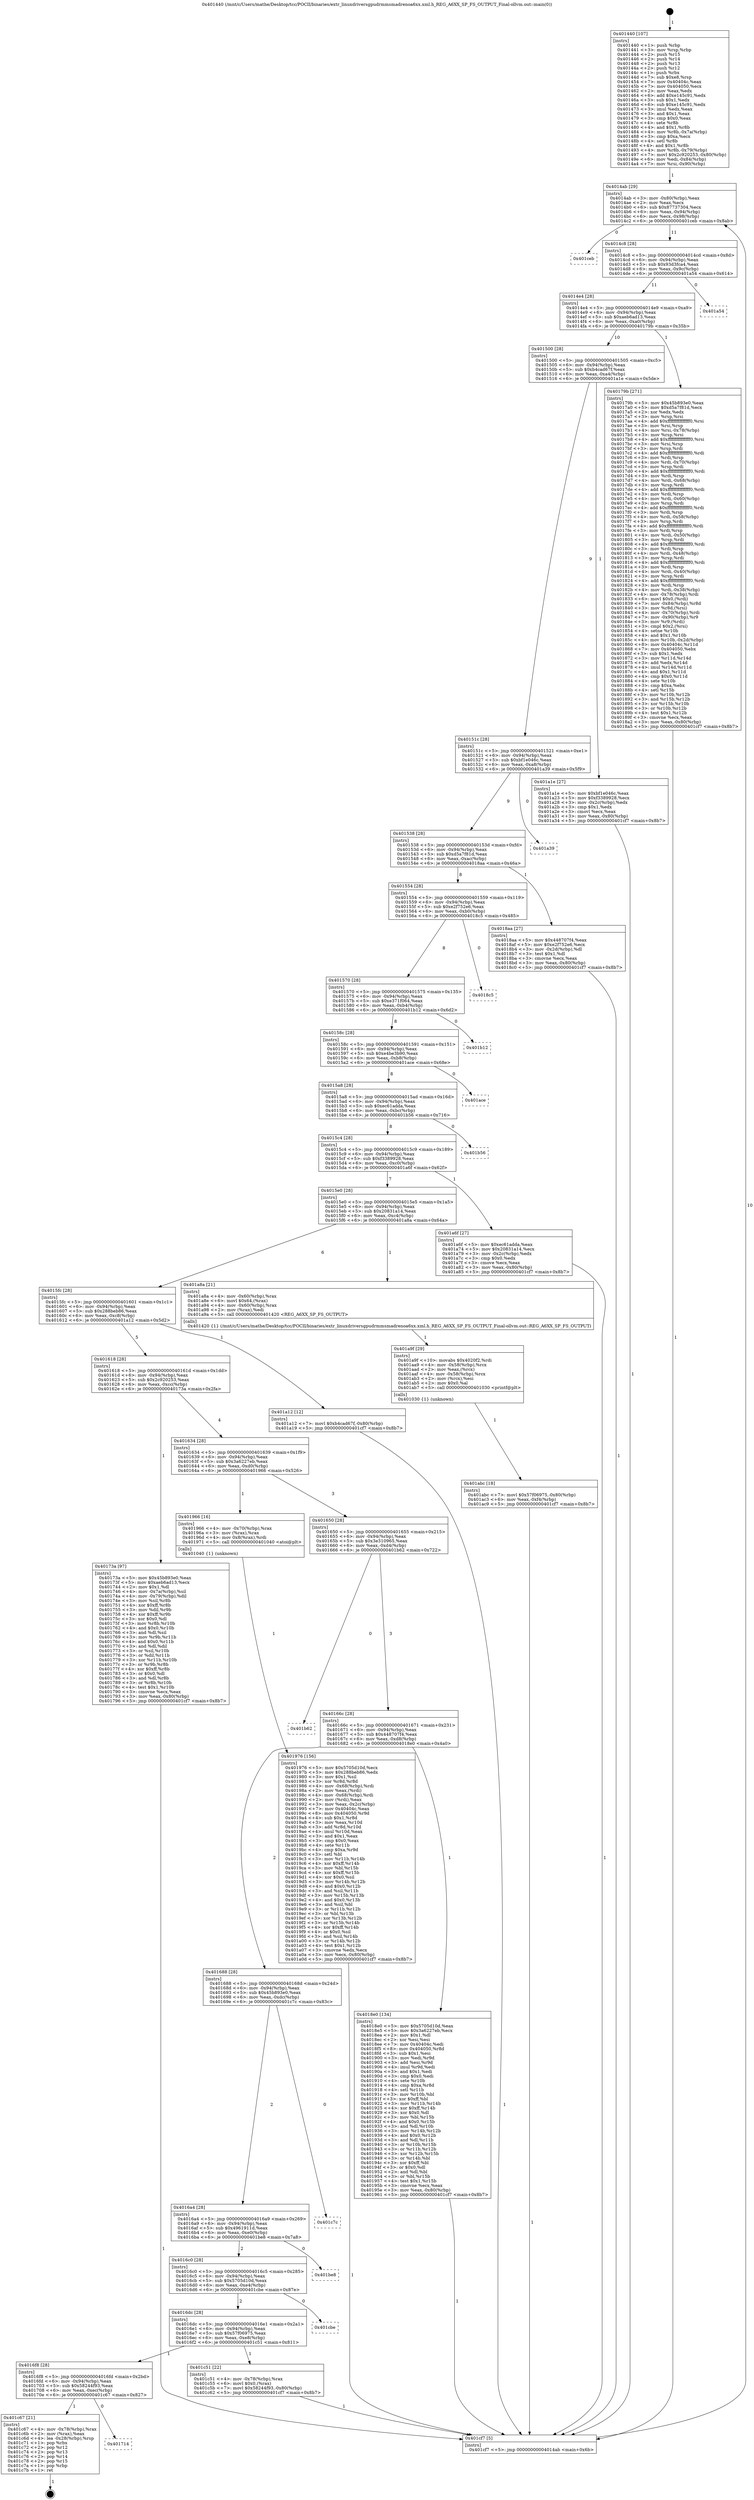 digraph "0x401440" {
  label = "0x401440 (/mnt/c/Users/mathe/Desktop/tcc/POCII/binaries/extr_linuxdriversgpudrmmsmadrenoa6xx.xml.h_REG_A6XX_SP_FS_OUTPUT_Final-ollvm.out::main(0))"
  labelloc = "t"
  node[shape=record]

  Entry [label="",width=0.3,height=0.3,shape=circle,fillcolor=black,style=filled]
  "0x4014ab" [label="{
     0x4014ab [29]\l
     | [instrs]\l
     &nbsp;&nbsp;0x4014ab \<+3\>: mov -0x80(%rbp),%eax\l
     &nbsp;&nbsp;0x4014ae \<+2\>: mov %eax,%ecx\l
     &nbsp;&nbsp;0x4014b0 \<+6\>: sub $0x87737304,%ecx\l
     &nbsp;&nbsp;0x4014b6 \<+6\>: mov %eax,-0x94(%rbp)\l
     &nbsp;&nbsp;0x4014bc \<+6\>: mov %ecx,-0x98(%rbp)\l
     &nbsp;&nbsp;0x4014c2 \<+6\>: je 0000000000401ceb \<main+0x8ab\>\l
  }"]
  "0x401ceb" [label="{
     0x401ceb\l
  }", style=dashed]
  "0x4014c8" [label="{
     0x4014c8 [28]\l
     | [instrs]\l
     &nbsp;&nbsp;0x4014c8 \<+5\>: jmp 00000000004014cd \<main+0x8d\>\l
     &nbsp;&nbsp;0x4014cd \<+6\>: mov -0x94(%rbp),%eax\l
     &nbsp;&nbsp;0x4014d3 \<+5\>: sub $0x93d3fca4,%eax\l
     &nbsp;&nbsp;0x4014d8 \<+6\>: mov %eax,-0x9c(%rbp)\l
     &nbsp;&nbsp;0x4014de \<+6\>: je 0000000000401a54 \<main+0x614\>\l
  }"]
  Exit [label="",width=0.3,height=0.3,shape=circle,fillcolor=black,style=filled,peripheries=2]
  "0x401a54" [label="{
     0x401a54\l
  }", style=dashed]
  "0x4014e4" [label="{
     0x4014e4 [28]\l
     | [instrs]\l
     &nbsp;&nbsp;0x4014e4 \<+5\>: jmp 00000000004014e9 \<main+0xa9\>\l
     &nbsp;&nbsp;0x4014e9 \<+6\>: mov -0x94(%rbp),%eax\l
     &nbsp;&nbsp;0x4014ef \<+5\>: sub $0xaeb6ad13,%eax\l
     &nbsp;&nbsp;0x4014f4 \<+6\>: mov %eax,-0xa0(%rbp)\l
     &nbsp;&nbsp;0x4014fa \<+6\>: je 000000000040179b \<main+0x35b\>\l
  }"]
  "0x401714" [label="{
     0x401714\l
  }", style=dashed]
  "0x40179b" [label="{
     0x40179b [271]\l
     | [instrs]\l
     &nbsp;&nbsp;0x40179b \<+5\>: mov $0x45b893e0,%eax\l
     &nbsp;&nbsp;0x4017a0 \<+5\>: mov $0xd5a7f81d,%ecx\l
     &nbsp;&nbsp;0x4017a5 \<+2\>: xor %edx,%edx\l
     &nbsp;&nbsp;0x4017a7 \<+3\>: mov %rsp,%rsi\l
     &nbsp;&nbsp;0x4017aa \<+4\>: add $0xfffffffffffffff0,%rsi\l
     &nbsp;&nbsp;0x4017ae \<+3\>: mov %rsi,%rsp\l
     &nbsp;&nbsp;0x4017b1 \<+4\>: mov %rsi,-0x78(%rbp)\l
     &nbsp;&nbsp;0x4017b5 \<+3\>: mov %rsp,%rsi\l
     &nbsp;&nbsp;0x4017b8 \<+4\>: add $0xfffffffffffffff0,%rsi\l
     &nbsp;&nbsp;0x4017bc \<+3\>: mov %rsi,%rsp\l
     &nbsp;&nbsp;0x4017bf \<+3\>: mov %rsp,%rdi\l
     &nbsp;&nbsp;0x4017c2 \<+4\>: add $0xfffffffffffffff0,%rdi\l
     &nbsp;&nbsp;0x4017c6 \<+3\>: mov %rdi,%rsp\l
     &nbsp;&nbsp;0x4017c9 \<+4\>: mov %rdi,-0x70(%rbp)\l
     &nbsp;&nbsp;0x4017cd \<+3\>: mov %rsp,%rdi\l
     &nbsp;&nbsp;0x4017d0 \<+4\>: add $0xfffffffffffffff0,%rdi\l
     &nbsp;&nbsp;0x4017d4 \<+3\>: mov %rdi,%rsp\l
     &nbsp;&nbsp;0x4017d7 \<+4\>: mov %rdi,-0x68(%rbp)\l
     &nbsp;&nbsp;0x4017db \<+3\>: mov %rsp,%rdi\l
     &nbsp;&nbsp;0x4017de \<+4\>: add $0xfffffffffffffff0,%rdi\l
     &nbsp;&nbsp;0x4017e2 \<+3\>: mov %rdi,%rsp\l
     &nbsp;&nbsp;0x4017e5 \<+4\>: mov %rdi,-0x60(%rbp)\l
     &nbsp;&nbsp;0x4017e9 \<+3\>: mov %rsp,%rdi\l
     &nbsp;&nbsp;0x4017ec \<+4\>: add $0xfffffffffffffff0,%rdi\l
     &nbsp;&nbsp;0x4017f0 \<+3\>: mov %rdi,%rsp\l
     &nbsp;&nbsp;0x4017f3 \<+4\>: mov %rdi,-0x58(%rbp)\l
     &nbsp;&nbsp;0x4017f7 \<+3\>: mov %rsp,%rdi\l
     &nbsp;&nbsp;0x4017fa \<+4\>: add $0xfffffffffffffff0,%rdi\l
     &nbsp;&nbsp;0x4017fe \<+3\>: mov %rdi,%rsp\l
     &nbsp;&nbsp;0x401801 \<+4\>: mov %rdi,-0x50(%rbp)\l
     &nbsp;&nbsp;0x401805 \<+3\>: mov %rsp,%rdi\l
     &nbsp;&nbsp;0x401808 \<+4\>: add $0xfffffffffffffff0,%rdi\l
     &nbsp;&nbsp;0x40180c \<+3\>: mov %rdi,%rsp\l
     &nbsp;&nbsp;0x40180f \<+4\>: mov %rdi,-0x48(%rbp)\l
     &nbsp;&nbsp;0x401813 \<+3\>: mov %rsp,%rdi\l
     &nbsp;&nbsp;0x401816 \<+4\>: add $0xfffffffffffffff0,%rdi\l
     &nbsp;&nbsp;0x40181a \<+3\>: mov %rdi,%rsp\l
     &nbsp;&nbsp;0x40181d \<+4\>: mov %rdi,-0x40(%rbp)\l
     &nbsp;&nbsp;0x401821 \<+3\>: mov %rsp,%rdi\l
     &nbsp;&nbsp;0x401824 \<+4\>: add $0xfffffffffffffff0,%rdi\l
     &nbsp;&nbsp;0x401828 \<+3\>: mov %rdi,%rsp\l
     &nbsp;&nbsp;0x40182b \<+4\>: mov %rdi,-0x38(%rbp)\l
     &nbsp;&nbsp;0x40182f \<+4\>: mov -0x78(%rbp),%rdi\l
     &nbsp;&nbsp;0x401833 \<+6\>: movl $0x0,(%rdi)\l
     &nbsp;&nbsp;0x401839 \<+7\>: mov -0x84(%rbp),%r8d\l
     &nbsp;&nbsp;0x401840 \<+3\>: mov %r8d,(%rsi)\l
     &nbsp;&nbsp;0x401843 \<+4\>: mov -0x70(%rbp),%rdi\l
     &nbsp;&nbsp;0x401847 \<+7\>: mov -0x90(%rbp),%r9\l
     &nbsp;&nbsp;0x40184e \<+3\>: mov %r9,(%rdi)\l
     &nbsp;&nbsp;0x401851 \<+3\>: cmpl $0x2,(%rsi)\l
     &nbsp;&nbsp;0x401854 \<+4\>: setne %r10b\l
     &nbsp;&nbsp;0x401858 \<+4\>: and $0x1,%r10b\l
     &nbsp;&nbsp;0x40185c \<+4\>: mov %r10b,-0x2d(%rbp)\l
     &nbsp;&nbsp;0x401860 \<+8\>: mov 0x40404c,%r11d\l
     &nbsp;&nbsp;0x401868 \<+7\>: mov 0x404050,%ebx\l
     &nbsp;&nbsp;0x40186f \<+3\>: sub $0x1,%edx\l
     &nbsp;&nbsp;0x401872 \<+3\>: mov %r11d,%r14d\l
     &nbsp;&nbsp;0x401875 \<+3\>: add %edx,%r14d\l
     &nbsp;&nbsp;0x401878 \<+4\>: imul %r14d,%r11d\l
     &nbsp;&nbsp;0x40187c \<+4\>: and $0x1,%r11d\l
     &nbsp;&nbsp;0x401880 \<+4\>: cmp $0x0,%r11d\l
     &nbsp;&nbsp;0x401884 \<+4\>: sete %r10b\l
     &nbsp;&nbsp;0x401888 \<+3\>: cmp $0xa,%ebx\l
     &nbsp;&nbsp;0x40188b \<+4\>: setl %r15b\l
     &nbsp;&nbsp;0x40188f \<+3\>: mov %r10b,%r12b\l
     &nbsp;&nbsp;0x401892 \<+3\>: and %r15b,%r12b\l
     &nbsp;&nbsp;0x401895 \<+3\>: xor %r15b,%r10b\l
     &nbsp;&nbsp;0x401898 \<+3\>: or %r10b,%r12b\l
     &nbsp;&nbsp;0x40189b \<+4\>: test $0x1,%r12b\l
     &nbsp;&nbsp;0x40189f \<+3\>: cmovne %ecx,%eax\l
     &nbsp;&nbsp;0x4018a2 \<+3\>: mov %eax,-0x80(%rbp)\l
     &nbsp;&nbsp;0x4018a5 \<+5\>: jmp 0000000000401cf7 \<main+0x8b7\>\l
  }"]
  "0x401500" [label="{
     0x401500 [28]\l
     | [instrs]\l
     &nbsp;&nbsp;0x401500 \<+5\>: jmp 0000000000401505 \<main+0xc5\>\l
     &nbsp;&nbsp;0x401505 \<+6\>: mov -0x94(%rbp),%eax\l
     &nbsp;&nbsp;0x40150b \<+5\>: sub $0xb4cad67f,%eax\l
     &nbsp;&nbsp;0x401510 \<+6\>: mov %eax,-0xa4(%rbp)\l
     &nbsp;&nbsp;0x401516 \<+6\>: je 0000000000401a1e \<main+0x5de\>\l
  }"]
  "0x401c67" [label="{
     0x401c67 [21]\l
     | [instrs]\l
     &nbsp;&nbsp;0x401c67 \<+4\>: mov -0x78(%rbp),%rax\l
     &nbsp;&nbsp;0x401c6b \<+2\>: mov (%rax),%eax\l
     &nbsp;&nbsp;0x401c6d \<+4\>: lea -0x28(%rbp),%rsp\l
     &nbsp;&nbsp;0x401c71 \<+1\>: pop %rbx\l
     &nbsp;&nbsp;0x401c72 \<+2\>: pop %r12\l
     &nbsp;&nbsp;0x401c74 \<+2\>: pop %r13\l
     &nbsp;&nbsp;0x401c76 \<+2\>: pop %r14\l
     &nbsp;&nbsp;0x401c78 \<+2\>: pop %r15\l
     &nbsp;&nbsp;0x401c7a \<+1\>: pop %rbp\l
     &nbsp;&nbsp;0x401c7b \<+1\>: ret\l
  }"]
  "0x401a1e" [label="{
     0x401a1e [27]\l
     | [instrs]\l
     &nbsp;&nbsp;0x401a1e \<+5\>: mov $0xbf1e046c,%eax\l
     &nbsp;&nbsp;0x401a23 \<+5\>: mov $0xf3389928,%ecx\l
     &nbsp;&nbsp;0x401a28 \<+3\>: mov -0x2c(%rbp),%edx\l
     &nbsp;&nbsp;0x401a2b \<+3\>: cmp $0x1,%edx\l
     &nbsp;&nbsp;0x401a2e \<+3\>: cmovl %ecx,%eax\l
     &nbsp;&nbsp;0x401a31 \<+3\>: mov %eax,-0x80(%rbp)\l
     &nbsp;&nbsp;0x401a34 \<+5\>: jmp 0000000000401cf7 \<main+0x8b7\>\l
  }"]
  "0x40151c" [label="{
     0x40151c [28]\l
     | [instrs]\l
     &nbsp;&nbsp;0x40151c \<+5\>: jmp 0000000000401521 \<main+0xe1\>\l
     &nbsp;&nbsp;0x401521 \<+6\>: mov -0x94(%rbp),%eax\l
     &nbsp;&nbsp;0x401527 \<+5\>: sub $0xbf1e046c,%eax\l
     &nbsp;&nbsp;0x40152c \<+6\>: mov %eax,-0xa8(%rbp)\l
     &nbsp;&nbsp;0x401532 \<+6\>: je 0000000000401a39 \<main+0x5f9\>\l
  }"]
  "0x4016f8" [label="{
     0x4016f8 [28]\l
     | [instrs]\l
     &nbsp;&nbsp;0x4016f8 \<+5\>: jmp 00000000004016fd \<main+0x2bd\>\l
     &nbsp;&nbsp;0x4016fd \<+6\>: mov -0x94(%rbp),%eax\l
     &nbsp;&nbsp;0x401703 \<+5\>: sub $0x58244f93,%eax\l
     &nbsp;&nbsp;0x401708 \<+6\>: mov %eax,-0xec(%rbp)\l
     &nbsp;&nbsp;0x40170e \<+6\>: je 0000000000401c67 \<main+0x827\>\l
  }"]
  "0x401a39" [label="{
     0x401a39\l
  }", style=dashed]
  "0x401538" [label="{
     0x401538 [28]\l
     | [instrs]\l
     &nbsp;&nbsp;0x401538 \<+5\>: jmp 000000000040153d \<main+0xfd\>\l
     &nbsp;&nbsp;0x40153d \<+6\>: mov -0x94(%rbp),%eax\l
     &nbsp;&nbsp;0x401543 \<+5\>: sub $0xd5a7f81d,%eax\l
     &nbsp;&nbsp;0x401548 \<+6\>: mov %eax,-0xac(%rbp)\l
     &nbsp;&nbsp;0x40154e \<+6\>: je 00000000004018aa \<main+0x46a\>\l
  }"]
  "0x401c51" [label="{
     0x401c51 [22]\l
     | [instrs]\l
     &nbsp;&nbsp;0x401c51 \<+4\>: mov -0x78(%rbp),%rax\l
     &nbsp;&nbsp;0x401c55 \<+6\>: movl $0x0,(%rax)\l
     &nbsp;&nbsp;0x401c5b \<+7\>: movl $0x58244f93,-0x80(%rbp)\l
     &nbsp;&nbsp;0x401c62 \<+5\>: jmp 0000000000401cf7 \<main+0x8b7\>\l
  }"]
  "0x4018aa" [label="{
     0x4018aa [27]\l
     | [instrs]\l
     &nbsp;&nbsp;0x4018aa \<+5\>: mov $0x448707f4,%eax\l
     &nbsp;&nbsp;0x4018af \<+5\>: mov $0xe2f752e6,%ecx\l
     &nbsp;&nbsp;0x4018b4 \<+3\>: mov -0x2d(%rbp),%dl\l
     &nbsp;&nbsp;0x4018b7 \<+3\>: test $0x1,%dl\l
     &nbsp;&nbsp;0x4018ba \<+3\>: cmovne %ecx,%eax\l
     &nbsp;&nbsp;0x4018bd \<+3\>: mov %eax,-0x80(%rbp)\l
     &nbsp;&nbsp;0x4018c0 \<+5\>: jmp 0000000000401cf7 \<main+0x8b7\>\l
  }"]
  "0x401554" [label="{
     0x401554 [28]\l
     | [instrs]\l
     &nbsp;&nbsp;0x401554 \<+5\>: jmp 0000000000401559 \<main+0x119\>\l
     &nbsp;&nbsp;0x401559 \<+6\>: mov -0x94(%rbp),%eax\l
     &nbsp;&nbsp;0x40155f \<+5\>: sub $0xe2f752e6,%eax\l
     &nbsp;&nbsp;0x401564 \<+6\>: mov %eax,-0xb0(%rbp)\l
     &nbsp;&nbsp;0x40156a \<+6\>: je 00000000004018c5 \<main+0x485\>\l
  }"]
  "0x4016dc" [label="{
     0x4016dc [28]\l
     | [instrs]\l
     &nbsp;&nbsp;0x4016dc \<+5\>: jmp 00000000004016e1 \<main+0x2a1\>\l
     &nbsp;&nbsp;0x4016e1 \<+6\>: mov -0x94(%rbp),%eax\l
     &nbsp;&nbsp;0x4016e7 \<+5\>: sub $0x57f06975,%eax\l
     &nbsp;&nbsp;0x4016ec \<+6\>: mov %eax,-0xe8(%rbp)\l
     &nbsp;&nbsp;0x4016f2 \<+6\>: je 0000000000401c51 \<main+0x811\>\l
  }"]
  "0x4018c5" [label="{
     0x4018c5\l
  }", style=dashed]
  "0x401570" [label="{
     0x401570 [28]\l
     | [instrs]\l
     &nbsp;&nbsp;0x401570 \<+5\>: jmp 0000000000401575 \<main+0x135\>\l
     &nbsp;&nbsp;0x401575 \<+6\>: mov -0x94(%rbp),%eax\l
     &nbsp;&nbsp;0x40157b \<+5\>: sub $0xe371f064,%eax\l
     &nbsp;&nbsp;0x401580 \<+6\>: mov %eax,-0xb4(%rbp)\l
     &nbsp;&nbsp;0x401586 \<+6\>: je 0000000000401b12 \<main+0x6d2\>\l
  }"]
  "0x401cbe" [label="{
     0x401cbe\l
  }", style=dashed]
  "0x401b12" [label="{
     0x401b12\l
  }", style=dashed]
  "0x40158c" [label="{
     0x40158c [28]\l
     | [instrs]\l
     &nbsp;&nbsp;0x40158c \<+5\>: jmp 0000000000401591 \<main+0x151\>\l
     &nbsp;&nbsp;0x401591 \<+6\>: mov -0x94(%rbp),%eax\l
     &nbsp;&nbsp;0x401597 \<+5\>: sub $0xe4be3b90,%eax\l
     &nbsp;&nbsp;0x40159c \<+6\>: mov %eax,-0xb8(%rbp)\l
     &nbsp;&nbsp;0x4015a2 \<+6\>: je 0000000000401ace \<main+0x68e\>\l
  }"]
  "0x4016c0" [label="{
     0x4016c0 [28]\l
     | [instrs]\l
     &nbsp;&nbsp;0x4016c0 \<+5\>: jmp 00000000004016c5 \<main+0x285\>\l
     &nbsp;&nbsp;0x4016c5 \<+6\>: mov -0x94(%rbp),%eax\l
     &nbsp;&nbsp;0x4016cb \<+5\>: sub $0x5705d10d,%eax\l
     &nbsp;&nbsp;0x4016d0 \<+6\>: mov %eax,-0xe4(%rbp)\l
     &nbsp;&nbsp;0x4016d6 \<+6\>: je 0000000000401cbe \<main+0x87e\>\l
  }"]
  "0x401ace" [label="{
     0x401ace\l
  }", style=dashed]
  "0x4015a8" [label="{
     0x4015a8 [28]\l
     | [instrs]\l
     &nbsp;&nbsp;0x4015a8 \<+5\>: jmp 00000000004015ad \<main+0x16d\>\l
     &nbsp;&nbsp;0x4015ad \<+6\>: mov -0x94(%rbp),%eax\l
     &nbsp;&nbsp;0x4015b3 \<+5\>: sub $0xec61adda,%eax\l
     &nbsp;&nbsp;0x4015b8 \<+6\>: mov %eax,-0xbc(%rbp)\l
     &nbsp;&nbsp;0x4015be \<+6\>: je 0000000000401b56 \<main+0x716\>\l
  }"]
  "0x401be8" [label="{
     0x401be8\l
  }", style=dashed]
  "0x401b56" [label="{
     0x401b56\l
  }", style=dashed]
  "0x4015c4" [label="{
     0x4015c4 [28]\l
     | [instrs]\l
     &nbsp;&nbsp;0x4015c4 \<+5\>: jmp 00000000004015c9 \<main+0x189\>\l
     &nbsp;&nbsp;0x4015c9 \<+6\>: mov -0x94(%rbp),%eax\l
     &nbsp;&nbsp;0x4015cf \<+5\>: sub $0xf3389928,%eax\l
     &nbsp;&nbsp;0x4015d4 \<+6\>: mov %eax,-0xc0(%rbp)\l
     &nbsp;&nbsp;0x4015da \<+6\>: je 0000000000401a6f \<main+0x62f\>\l
  }"]
  "0x4016a4" [label="{
     0x4016a4 [28]\l
     | [instrs]\l
     &nbsp;&nbsp;0x4016a4 \<+5\>: jmp 00000000004016a9 \<main+0x269\>\l
     &nbsp;&nbsp;0x4016a9 \<+6\>: mov -0x94(%rbp),%eax\l
     &nbsp;&nbsp;0x4016af \<+5\>: sub $0x4961911d,%eax\l
     &nbsp;&nbsp;0x4016b4 \<+6\>: mov %eax,-0xe0(%rbp)\l
     &nbsp;&nbsp;0x4016ba \<+6\>: je 0000000000401be8 \<main+0x7a8\>\l
  }"]
  "0x401a6f" [label="{
     0x401a6f [27]\l
     | [instrs]\l
     &nbsp;&nbsp;0x401a6f \<+5\>: mov $0xec61adda,%eax\l
     &nbsp;&nbsp;0x401a74 \<+5\>: mov $0x20831a14,%ecx\l
     &nbsp;&nbsp;0x401a79 \<+3\>: mov -0x2c(%rbp),%edx\l
     &nbsp;&nbsp;0x401a7c \<+3\>: cmp $0x0,%edx\l
     &nbsp;&nbsp;0x401a7f \<+3\>: cmove %ecx,%eax\l
     &nbsp;&nbsp;0x401a82 \<+3\>: mov %eax,-0x80(%rbp)\l
     &nbsp;&nbsp;0x401a85 \<+5\>: jmp 0000000000401cf7 \<main+0x8b7\>\l
  }"]
  "0x4015e0" [label="{
     0x4015e0 [28]\l
     | [instrs]\l
     &nbsp;&nbsp;0x4015e0 \<+5\>: jmp 00000000004015e5 \<main+0x1a5\>\l
     &nbsp;&nbsp;0x4015e5 \<+6\>: mov -0x94(%rbp),%eax\l
     &nbsp;&nbsp;0x4015eb \<+5\>: sub $0x20831a14,%eax\l
     &nbsp;&nbsp;0x4015f0 \<+6\>: mov %eax,-0xc4(%rbp)\l
     &nbsp;&nbsp;0x4015f6 \<+6\>: je 0000000000401a8a \<main+0x64a\>\l
  }"]
  "0x401c7c" [label="{
     0x401c7c\l
  }", style=dashed]
  "0x401a8a" [label="{
     0x401a8a [21]\l
     | [instrs]\l
     &nbsp;&nbsp;0x401a8a \<+4\>: mov -0x60(%rbp),%rax\l
     &nbsp;&nbsp;0x401a8e \<+6\>: movl $0x64,(%rax)\l
     &nbsp;&nbsp;0x401a94 \<+4\>: mov -0x60(%rbp),%rax\l
     &nbsp;&nbsp;0x401a98 \<+2\>: mov (%rax),%edi\l
     &nbsp;&nbsp;0x401a9a \<+5\>: call 0000000000401420 \<REG_A6XX_SP_FS_OUTPUT\>\l
     | [calls]\l
     &nbsp;&nbsp;0x401420 \{1\} (/mnt/c/Users/mathe/Desktop/tcc/POCII/binaries/extr_linuxdriversgpudrmmsmadrenoa6xx.xml.h_REG_A6XX_SP_FS_OUTPUT_Final-ollvm.out::REG_A6XX_SP_FS_OUTPUT)\l
  }"]
  "0x4015fc" [label="{
     0x4015fc [28]\l
     | [instrs]\l
     &nbsp;&nbsp;0x4015fc \<+5\>: jmp 0000000000401601 \<main+0x1c1\>\l
     &nbsp;&nbsp;0x401601 \<+6\>: mov -0x94(%rbp),%eax\l
     &nbsp;&nbsp;0x401607 \<+5\>: sub $0x288beb86,%eax\l
     &nbsp;&nbsp;0x40160c \<+6\>: mov %eax,-0xc8(%rbp)\l
     &nbsp;&nbsp;0x401612 \<+6\>: je 0000000000401a12 \<main+0x5d2\>\l
  }"]
  "0x401abc" [label="{
     0x401abc [18]\l
     | [instrs]\l
     &nbsp;&nbsp;0x401abc \<+7\>: movl $0x57f06975,-0x80(%rbp)\l
     &nbsp;&nbsp;0x401ac3 \<+6\>: mov %eax,-0xf4(%rbp)\l
     &nbsp;&nbsp;0x401ac9 \<+5\>: jmp 0000000000401cf7 \<main+0x8b7\>\l
  }"]
  "0x401a12" [label="{
     0x401a12 [12]\l
     | [instrs]\l
     &nbsp;&nbsp;0x401a12 \<+7\>: movl $0xb4cad67f,-0x80(%rbp)\l
     &nbsp;&nbsp;0x401a19 \<+5\>: jmp 0000000000401cf7 \<main+0x8b7\>\l
  }"]
  "0x401618" [label="{
     0x401618 [28]\l
     | [instrs]\l
     &nbsp;&nbsp;0x401618 \<+5\>: jmp 000000000040161d \<main+0x1dd\>\l
     &nbsp;&nbsp;0x40161d \<+6\>: mov -0x94(%rbp),%eax\l
     &nbsp;&nbsp;0x401623 \<+5\>: sub $0x2c920253,%eax\l
     &nbsp;&nbsp;0x401628 \<+6\>: mov %eax,-0xcc(%rbp)\l
     &nbsp;&nbsp;0x40162e \<+6\>: je 000000000040173a \<main+0x2fa\>\l
  }"]
  "0x401a9f" [label="{
     0x401a9f [29]\l
     | [instrs]\l
     &nbsp;&nbsp;0x401a9f \<+10\>: movabs $0x4020f2,%rdi\l
     &nbsp;&nbsp;0x401aa9 \<+4\>: mov -0x58(%rbp),%rcx\l
     &nbsp;&nbsp;0x401aad \<+2\>: mov %eax,(%rcx)\l
     &nbsp;&nbsp;0x401aaf \<+4\>: mov -0x58(%rbp),%rcx\l
     &nbsp;&nbsp;0x401ab3 \<+2\>: mov (%rcx),%esi\l
     &nbsp;&nbsp;0x401ab5 \<+2\>: mov $0x0,%al\l
     &nbsp;&nbsp;0x401ab7 \<+5\>: call 0000000000401030 \<printf@plt\>\l
     | [calls]\l
     &nbsp;&nbsp;0x401030 \{1\} (unknown)\l
  }"]
  "0x40173a" [label="{
     0x40173a [97]\l
     | [instrs]\l
     &nbsp;&nbsp;0x40173a \<+5\>: mov $0x45b893e0,%eax\l
     &nbsp;&nbsp;0x40173f \<+5\>: mov $0xaeb6ad13,%ecx\l
     &nbsp;&nbsp;0x401744 \<+2\>: mov $0x1,%dl\l
     &nbsp;&nbsp;0x401746 \<+4\>: mov -0x7a(%rbp),%sil\l
     &nbsp;&nbsp;0x40174a \<+4\>: mov -0x79(%rbp),%dil\l
     &nbsp;&nbsp;0x40174e \<+3\>: mov %sil,%r8b\l
     &nbsp;&nbsp;0x401751 \<+4\>: xor $0xff,%r8b\l
     &nbsp;&nbsp;0x401755 \<+3\>: mov %dil,%r9b\l
     &nbsp;&nbsp;0x401758 \<+4\>: xor $0xff,%r9b\l
     &nbsp;&nbsp;0x40175c \<+3\>: xor $0x0,%dl\l
     &nbsp;&nbsp;0x40175f \<+3\>: mov %r8b,%r10b\l
     &nbsp;&nbsp;0x401762 \<+4\>: and $0x0,%r10b\l
     &nbsp;&nbsp;0x401766 \<+3\>: and %dl,%sil\l
     &nbsp;&nbsp;0x401769 \<+3\>: mov %r9b,%r11b\l
     &nbsp;&nbsp;0x40176c \<+4\>: and $0x0,%r11b\l
     &nbsp;&nbsp;0x401770 \<+3\>: and %dl,%dil\l
     &nbsp;&nbsp;0x401773 \<+3\>: or %sil,%r10b\l
     &nbsp;&nbsp;0x401776 \<+3\>: or %dil,%r11b\l
     &nbsp;&nbsp;0x401779 \<+3\>: xor %r11b,%r10b\l
     &nbsp;&nbsp;0x40177c \<+3\>: or %r9b,%r8b\l
     &nbsp;&nbsp;0x40177f \<+4\>: xor $0xff,%r8b\l
     &nbsp;&nbsp;0x401783 \<+3\>: or $0x0,%dl\l
     &nbsp;&nbsp;0x401786 \<+3\>: and %dl,%r8b\l
     &nbsp;&nbsp;0x401789 \<+3\>: or %r8b,%r10b\l
     &nbsp;&nbsp;0x40178c \<+4\>: test $0x1,%r10b\l
     &nbsp;&nbsp;0x401790 \<+3\>: cmovne %ecx,%eax\l
     &nbsp;&nbsp;0x401793 \<+3\>: mov %eax,-0x80(%rbp)\l
     &nbsp;&nbsp;0x401796 \<+5\>: jmp 0000000000401cf7 \<main+0x8b7\>\l
  }"]
  "0x401634" [label="{
     0x401634 [28]\l
     | [instrs]\l
     &nbsp;&nbsp;0x401634 \<+5\>: jmp 0000000000401639 \<main+0x1f9\>\l
     &nbsp;&nbsp;0x401639 \<+6\>: mov -0x94(%rbp),%eax\l
     &nbsp;&nbsp;0x40163f \<+5\>: sub $0x3a6227eb,%eax\l
     &nbsp;&nbsp;0x401644 \<+6\>: mov %eax,-0xd0(%rbp)\l
     &nbsp;&nbsp;0x40164a \<+6\>: je 0000000000401966 \<main+0x526\>\l
  }"]
  "0x401cf7" [label="{
     0x401cf7 [5]\l
     | [instrs]\l
     &nbsp;&nbsp;0x401cf7 \<+5\>: jmp 00000000004014ab \<main+0x6b\>\l
  }"]
  "0x401440" [label="{
     0x401440 [107]\l
     | [instrs]\l
     &nbsp;&nbsp;0x401440 \<+1\>: push %rbp\l
     &nbsp;&nbsp;0x401441 \<+3\>: mov %rsp,%rbp\l
     &nbsp;&nbsp;0x401444 \<+2\>: push %r15\l
     &nbsp;&nbsp;0x401446 \<+2\>: push %r14\l
     &nbsp;&nbsp;0x401448 \<+2\>: push %r13\l
     &nbsp;&nbsp;0x40144a \<+2\>: push %r12\l
     &nbsp;&nbsp;0x40144c \<+1\>: push %rbx\l
     &nbsp;&nbsp;0x40144d \<+7\>: sub $0xe8,%rsp\l
     &nbsp;&nbsp;0x401454 \<+7\>: mov 0x40404c,%eax\l
     &nbsp;&nbsp;0x40145b \<+7\>: mov 0x404050,%ecx\l
     &nbsp;&nbsp;0x401462 \<+2\>: mov %eax,%edx\l
     &nbsp;&nbsp;0x401464 \<+6\>: add $0xe145c91,%edx\l
     &nbsp;&nbsp;0x40146a \<+3\>: sub $0x1,%edx\l
     &nbsp;&nbsp;0x40146d \<+6\>: sub $0xe145c91,%edx\l
     &nbsp;&nbsp;0x401473 \<+3\>: imul %edx,%eax\l
     &nbsp;&nbsp;0x401476 \<+3\>: and $0x1,%eax\l
     &nbsp;&nbsp;0x401479 \<+3\>: cmp $0x0,%eax\l
     &nbsp;&nbsp;0x40147c \<+4\>: sete %r8b\l
     &nbsp;&nbsp;0x401480 \<+4\>: and $0x1,%r8b\l
     &nbsp;&nbsp;0x401484 \<+4\>: mov %r8b,-0x7a(%rbp)\l
     &nbsp;&nbsp;0x401488 \<+3\>: cmp $0xa,%ecx\l
     &nbsp;&nbsp;0x40148b \<+4\>: setl %r8b\l
     &nbsp;&nbsp;0x40148f \<+4\>: and $0x1,%r8b\l
     &nbsp;&nbsp;0x401493 \<+4\>: mov %r8b,-0x79(%rbp)\l
     &nbsp;&nbsp;0x401497 \<+7\>: movl $0x2c920253,-0x80(%rbp)\l
     &nbsp;&nbsp;0x40149e \<+6\>: mov %edi,-0x84(%rbp)\l
     &nbsp;&nbsp;0x4014a4 \<+7\>: mov %rsi,-0x90(%rbp)\l
  }"]
  "0x401976" [label="{
     0x401976 [156]\l
     | [instrs]\l
     &nbsp;&nbsp;0x401976 \<+5\>: mov $0x5705d10d,%ecx\l
     &nbsp;&nbsp;0x40197b \<+5\>: mov $0x288beb86,%edx\l
     &nbsp;&nbsp;0x401980 \<+3\>: mov $0x1,%sil\l
     &nbsp;&nbsp;0x401983 \<+3\>: xor %r8d,%r8d\l
     &nbsp;&nbsp;0x401986 \<+4\>: mov -0x68(%rbp),%rdi\l
     &nbsp;&nbsp;0x40198a \<+2\>: mov %eax,(%rdi)\l
     &nbsp;&nbsp;0x40198c \<+4\>: mov -0x68(%rbp),%rdi\l
     &nbsp;&nbsp;0x401990 \<+2\>: mov (%rdi),%eax\l
     &nbsp;&nbsp;0x401992 \<+3\>: mov %eax,-0x2c(%rbp)\l
     &nbsp;&nbsp;0x401995 \<+7\>: mov 0x40404c,%eax\l
     &nbsp;&nbsp;0x40199c \<+8\>: mov 0x404050,%r9d\l
     &nbsp;&nbsp;0x4019a4 \<+4\>: sub $0x1,%r8d\l
     &nbsp;&nbsp;0x4019a8 \<+3\>: mov %eax,%r10d\l
     &nbsp;&nbsp;0x4019ab \<+3\>: add %r8d,%r10d\l
     &nbsp;&nbsp;0x4019ae \<+4\>: imul %r10d,%eax\l
     &nbsp;&nbsp;0x4019b2 \<+3\>: and $0x1,%eax\l
     &nbsp;&nbsp;0x4019b5 \<+3\>: cmp $0x0,%eax\l
     &nbsp;&nbsp;0x4019b8 \<+4\>: sete %r11b\l
     &nbsp;&nbsp;0x4019bc \<+4\>: cmp $0xa,%r9d\l
     &nbsp;&nbsp;0x4019c0 \<+3\>: setl %bl\l
     &nbsp;&nbsp;0x4019c3 \<+3\>: mov %r11b,%r14b\l
     &nbsp;&nbsp;0x4019c6 \<+4\>: xor $0xff,%r14b\l
     &nbsp;&nbsp;0x4019ca \<+3\>: mov %bl,%r15b\l
     &nbsp;&nbsp;0x4019cd \<+4\>: xor $0xff,%r15b\l
     &nbsp;&nbsp;0x4019d1 \<+4\>: xor $0x0,%sil\l
     &nbsp;&nbsp;0x4019d5 \<+3\>: mov %r14b,%r12b\l
     &nbsp;&nbsp;0x4019d8 \<+4\>: and $0x0,%r12b\l
     &nbsp;&nbsp;0x4019dc \<+3\>: and %sil,%r11b\l
     &nbsp;&nbsp;0x4019df \<+3\>: mov %r15b,%r13b\l
     &nbsp;&nbsp;0x4019e2 \<+4\>: and $0x0,%r13b\l
     &nbsp;&nbsp;0x4019e6 \<+3\>: and %sil,%bl\l
     &nbsp;&nbsp;0x4019e9 \<+3\>: or %r11b,%r12b\l
     &nbsp;&nbsp;0x4019ec \<+3\>: or %bl,%r13b\l
     &nbsp;&nbsp;0x4019ef \<+3\>: xor %r13b,%r12b\l
     &nbsp;&nbsp;0x4019f2 \<+3\>: or %r15b,%r14b\l
     &nbsp;&nbsp;0x4019f5 \<+4\>: xor $0xff,%r14b\l
     &nbsp;&nbsp;0x4019f9 \<+4\>: or $0x0,%sil\l
     &nbsp;&nbsp;0x4019fd \<+3\>: and %sil,%r14b\l
     &nbsp;&nbsp;0x401a00 \<+3\>: or %r14b,%r12b\l
     &nbsp;&nbsp;0x401a03 \<+4\>: test $0x1,%r12b\l
     &nbsp;&nbsp;0x401a07 \<+3\>: cmovne %edx,%ecx\l
     &nbsp;&nbsp;0x401a0a \<+3\>: mov %ecx,-0x80(%rbp)\l
     &nbsp;&nbsp;0x401a0d \<+5\>: jmp 0000000000401cf7 \<main+0x8b7\>\l
  }"]
  "0x401688" [label="{
     0x401688 [28]\l
     | [instrs]\l
     &nbsp;&nbsp;0x401688 \<+5\>: jmp 000000000040168d \<main+0x24d\>\l
     &nbsp;&nbsp;0x40168d \<+6\>: mov -0x94(%rbp),%eax\l
     &nbsp;&nbsp;0x401693 \<+5\>: sub $0x45b893e0,%eax\l
     &nbsp;&nbsp;0x401698 \<+6\>: mov %eax,-0xdc(%rbp)\l
     &nbsp;&nbsp;0x40169e \<+6\>: je 0000000000401c7c \<main+0x83c\>\l
  }"]
  "0x401966" [label="{
     0x401966 [16]\l
     | [instrs]\l
     &nbsp;&nbsp;0x401966 \<+4\>: mov -0x70(%rbp),%rax\l
     &nbsp;&nbsp;0x40196a \<+3\>: mov (%rax),%rax\l
     &nbsp;&nbsp;0x40196d \<+4\>: mov 0x8(%rax),%rdi\l
     &nbsp;&nbsp;0x401971 \<+5\>: call 0000000000401040 \<atoi@plt\>\l
     | [calls]\l
     &nbsp;&nbsp;0x401040 \{1\} (unknown)\l
  }"]
  "0x401650" [label="{
     0x401650 [28]\l
     | [instrs]\l
     &nbsp;&nbsp;0x401650 \<+5\>: jmp 0000000000401655 \<main+0x215\>\l
     &nbsp;&nbsp;0x401655 \<+6\>: mov -0x94(%rbp),%eax\l
     &nbsp;&nbsp;0x40165b \<+5\>: sub $0x3e310965,%eax\l
     &nbsp;&nbsp;0x401660 \<+6\>: mov %eax,-0xd4(%rbp)\l
     &nbsp;&nbsp;0x401666 \<+6\>: je 0000000000401b62 \<main+0x722\>\l
  }"]
  "0x4018e0" [label="{
     0x4018e0 [134]\l
     | [instrs]\l
     &nbsp;&nbsp;0x4018e0 \<+5\>: mov $0x5705d10d,%eax\l
     &nbsp;&nbsp;0x4018e5 \<+5\>: mov $0x3a6227eb,%ecx\l
     &nbsp;&nbsp;0x4018ea \<+2\>: mov $0x1,%dl\l
     &nbsp;&nbsp;0x4018ec \<+2\>: xor %esi,%esi\l
     &nbsp;&nbsp;0x4018ee \<+7\>: mov 0x40404c,%edi\l
     &nbsp;&nbsp;0x4018f5 \<+8\>: mov 0x404050,%r8d\l
     &nbsp;&nbsp;0x4018fd \<+3\>: sub $0x1,%esi\l
     &nbsp;&nbsp;0x401900 \<+3\>: mov %edi,%r9d\l
     &nbsp;&nbsp;0x401903 \<+3\>: add %esi,%r9d\l
     &nbsp;&nbsp;0x401906 \<+4\>: imul %r9d,%edi\l
     &nbsp;&nbsp;0x40190a \<+3\>: and $0x1,%edi\l
     &nbsp;&nbsp;0x40190d \<+3\>: cmp $0x0,%edi\l
     &nbsp;&nbsp;0x401910 \<+4\>: sete %r10b\l
     &nbsp;&nbsp;0x401914 \<+4\>: cmp $0xa,%r8d\l
     &nbsp;&nbsp;0x401918 \<+4\>: setl %r11b\l
     &nbsp;&nbsp;0x40191c \<+3\>: mov %r10b,%bl\l
     &nbsp;&nbsp;0x40191f \<+3\>: xor $0xff,%bl\l
     &nbsp;&nbsp;0x401922 \<+3\>: mov %r11b,%r14b\l
     &nbsp;&nbsp;0x401925 \<+4\>: xor $0xff,%r14b\l
     &nbsp;&nbsp;0x401929 \<+3\>: xor $0x0,%dl\l
     &nbsp;&nbsp;0x40192c \<+3\>: mov %bl,%r15b\l
     &nbsp;&nbsp;0x40192f \<+4\>: and $0x0,%r15b\l
     &nbsp;&nbsp;0x401933 \<+3\>: and %dl,%r10b\l
     &nbsp;&nbsp;0x401936 \<+3\>: mov %r14b,%r12b\l
     &nbsp;&nbsp;0x401939 \<+4\>: and $0x0,%r12b\l
     &nbsp;&nbsp;0x40193d \<+3\>: and %dl,%r11b\l
     &nbsp;&nbsp;0x401940 \<+3\>: or %r10b,%r15b\l
     &nbsp;&nbsp;0x401943 \<+3\>: or %r11b,%r12b\l
     &nbsp;&nbsp;0x401946 \<+3\>: xor %r12b,%r15b\l
     &nbsp;&nbsp;0x401949 \<+3\>: or %r14b,%bl\l
     &nbsp;&nbsp;0x40194c \<+3\>: xor $0xff,%bl\l
     &nbsp;&nbsp;0x40194f \<+3\>: or $0x0,%dl\l
     &nbsp;&nbsp;0x401952 \<+2\>: and %dl,%bl\l
     &nbsp;&nbsp;0x401954 \<+3\>: or %bl,%r15b\l
     &nbsp;&nbsp;0x401957 \<+4\>: test $0x1,%r15b\l
     &nbsp;&nbsp;0x40195b \<+3\>: cmovne %ecx,%eax\l
     &nbsp;&nbsp;0x40195e \<+3\>: mov %eax,-0x80(%rbp)\l
     &nbsp;&nbsp;0x401961 \<+5\>: jmp 0000000000401cf7 \<main+0x8b7\>\l
  }"]
  "0x401b62" [label="{
     0x401b62\l
  }", style=dashed]
  "0x40166c" [label="{
     0x40166c [28]\l
     | [instrs]\l
     &nbsp;&nbsp;0x40166c \<+5\>: jmp 0000000000401671 \<main+0x231\>\l
     &nbsp;&nbsp;0x401671 \<+6\>: mov -0x94(%rbp),%eax\l
     &nbsp;&nbsp;0x401677 \<+5\>: sub $0x448707f4,%eax\l
     &nbsp;&nbsp;0x40167c \<+6\>: mov %eax,-0xd8(%rbp)\l
     &nbsp;&nbsp;0x401682 \<+6\>: je 00000000004018e0 \<main+0x4a0\>\l
  }"]
  Entry -> "0x401440" [label=" 1"]
  "0x4014ab" -> "0x401ceb" [label=" 0"]
  "0x4014ab" -> "0x4014c8" [label=" 11"]
  "0x401c67" -> Exit [label=" 1"]
  "0x4014c8" -> "0x401a54" [label=" 0"]
  "0x4014c8" -> "0x4014e4" [label=" 11"]
  "0x4016f8" -> "0x401714" [label=" 0"]
  "0x4014e4" -> "0x40179b" [label=" 1"]
  "0x4014e4" -> "0x401500" [label=" 10"]
  "0x4016f8" -> "0x401c67" [label=" 1"]
  "0x401500" -> "0x401a1e" [label=" 1"]
  "0x401500" -> "0x40151c" [label=" 9"]
  "0x401c51" -> "0x401cf7" [label=" 1"]
  "0x40151c" -> "0x401a39" [label=" 0"]
  "0x40151c" -> "0x401538" [label=" 9"]
  "0x4016dc" -> "0x4016f8" [label=" 1"]
  "0x401538" -> "0x4018aa" [label=" 1"]
  "0x401538" -> "0x401554" [label=" 8"]
  "0x4016dc" -> "0x401c51" [label=" 1"]
  "0x401554" -> "0x4018c5" [label=" 0"]
  "0x401554" -> "0x401570" [label=" 8"]
  "0x4016c0" -> "0x4016dc" [label=" 2"]
  "0x401570" -> "0x401b12" [label=" 0"]
  "0x401570" -> "0x40158c" [label=" 8"]
  "0x4016c0" -> "0x401cbe" [label=" 0"]
  "0x40158c" -> "0x401ace" [label=" 0"]
  "0x40158c" -> "0x4015a8" [label=" 8"]
  "0x4016a4" -> "0x4016c0" [label=" 2"]
  "0x4015a8" -> "0x401b56" [label=" 0"]
  "0x4015a8" -> "0x4015c4" [label=" 8"]
  "0x4016a4" -> "0x401be8" [label=" 0"]
  "0x4015c4" -> "0x401a6f" [label=" 1"]
  "0x4015c4" -> "0x4015e0" [label=" 7"]
  "0x401688" -> "0x4016a4" [label=" 2"]
  "0x4015e0" -> "0x401a8a" [label=" 1"]
  "0x4015e0" -> "0x4015fc" [label=" 6"]
  "0x401688" -> "0x401c7c" [label=" 0"]
  "0x4015fc" -> "0x401a12" [label=" 1"]
  "0x4015fc" -> "0x401618" [label=" 5"]
  "0x401abc" -> "0x401cf7" [label=" 1"]
  "0x401618" -> "0x40173a" [label=" 1"]
  "0x401618" -> "0x401634" [label=" 4"]
  "0x40173a" -> "0x401cf7" [label=" 1"]
  "0x401440" -> "0x4014ab" [label=" 1"]
  "0x401cf7" -> "0x4014ab" [label=" 10"]
  "0x401a9f" -> "0x401abc" [label=" 1"]
  "0x40179b" -> "0x401cf7" [label=" 1"]
  "0x4018aa" -> "0x401cf7" [label=" 1"]
  "0x401a8a" -> "0x401a9f" [label=" 1"]
  "0x401634" -> "0x401966" [label=" 1"]
  "0x401634" -> "0x401650" [label=" 3"]
  "0x401a6f" -> "0x401cf7" [label=" 1"]
  "0x401650" -> "0x401b62" [label=" 0"]
  "0x401650" -> "0x40166c" [label=" 3"]
  "0x401a1e" -> "0x401cf7" [label=" 1"]
  "0x40166c" -> "0x4018e0" [label=" 1"]
  "0x40166c" -> "0x401688" [label=" 2"]
  "0x4018e0" -> "0x401cf7" [label=" 1"]
  "0x401966" -> "0x401976" [label=" 1"]
  "0x401976" -> "0x401cf7" [label=" 1"]
  "0x401a12" -> "0x401cf7" [label=" 1"]
}
